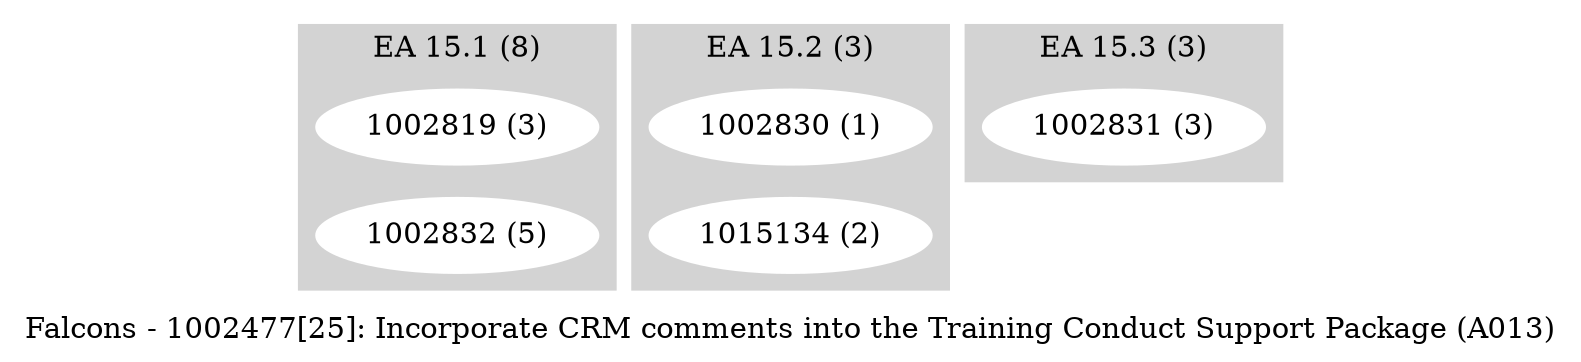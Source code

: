 digraph G {
    label = "Falcons - 1002477[25]: Incorporate CRM comments into the Training Conduct Support Package (A013)";
    ranksep = .1
    subgraph cluster_1 {
        style=filled;
        color=lightgrey;
        node [style=filled,color=white];
        "1002819 (3)" ->       
        "1002832 (5)"
        [style=invis];
        label = "EA 15.1 (8)";
    }
    subgraph cluster_2 {
        style=filled;
        color=lightgrey;
        node [style=filled,color=white];
        "1002830 (1)" ->       
        "1015134 (2)"
        [style=invis];
        label = "EA 15.2 (3)";
    }
    subgraph cluster_3 {
        style=filled;
        color=lightgrey;
        node [style=filled,color=white];
        "1002831 (3)"
        ;
        label = "EA 15.3 (3)";
    }
}

